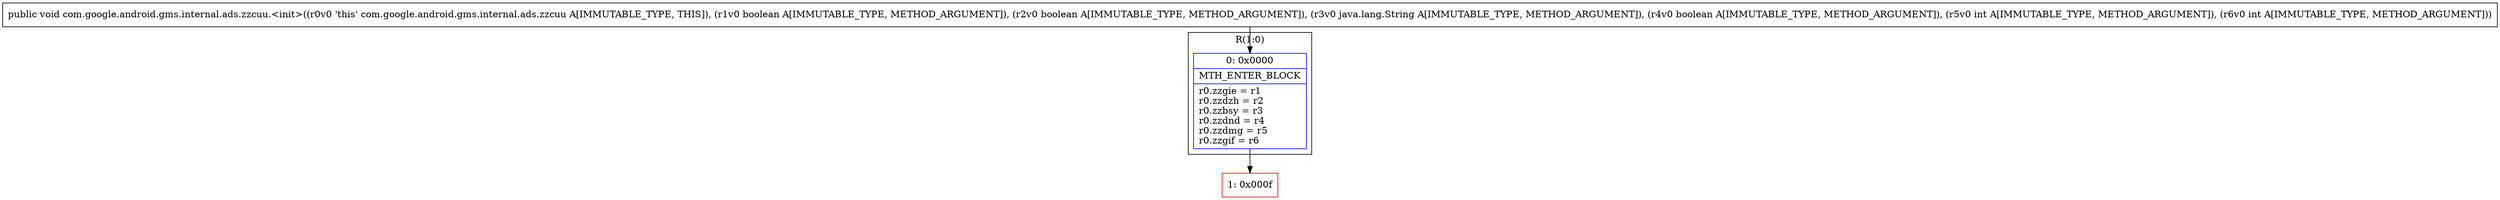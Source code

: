 digraph "CFG forcom.google.android.gms.internal.ads.zzcuu.\<init\>(ZZLjava\/lang\/String;ZII)V" {
subgraph cluster_Region_501774018 {
label = "R(1:0)";
node [shape=record,color=blue];
Node_0 [shape=record,label="{0\:\ 0x0000|MTH_ENTER_BLOCK\l|r0.zzgie = r1\lr0.zzdzh = r2\lr0.zzbsy = r3\lr0.zzdnd = r4\lr0.zzdmg = r5\lr0.zzgif = r6\l}"];
}
Node_1 [shape=record,color=red,label="{1\:\ 0x000f}"];
MethodNode[shape=record,label="{public void com.google.android.gms.internal.ads.zzcuu.\<init\>((r0v0 'this' com.google.android.gms.internal.ads.zzcuu A[IMMUTABLE_TYPE, THIS]), (r1v0 boolean A[IMMUTABLE_TYPE, METHOD_ARGUMENT]), (r2v0 boolean A[IMMUTABLE_TYPE, METHOD_ARGUMENT]), (r3v0 java.lang.String A[IMMUTABLE_TYPE, METHOD_ARGUMENT]), (r4v0 boolean A[IMMUTABLE_TYPE, METHOD_ARGUMENT]), (r5v0 int A[IMMUTABLE_TYPE, METHOD_ARGUMENT]), (r6v0 int A[IMMUTABLE_TYPE, METHOD_ARGUMENT])) }"];
MethodNode -> Node_0;
Node_0 -> Node_1;
}


